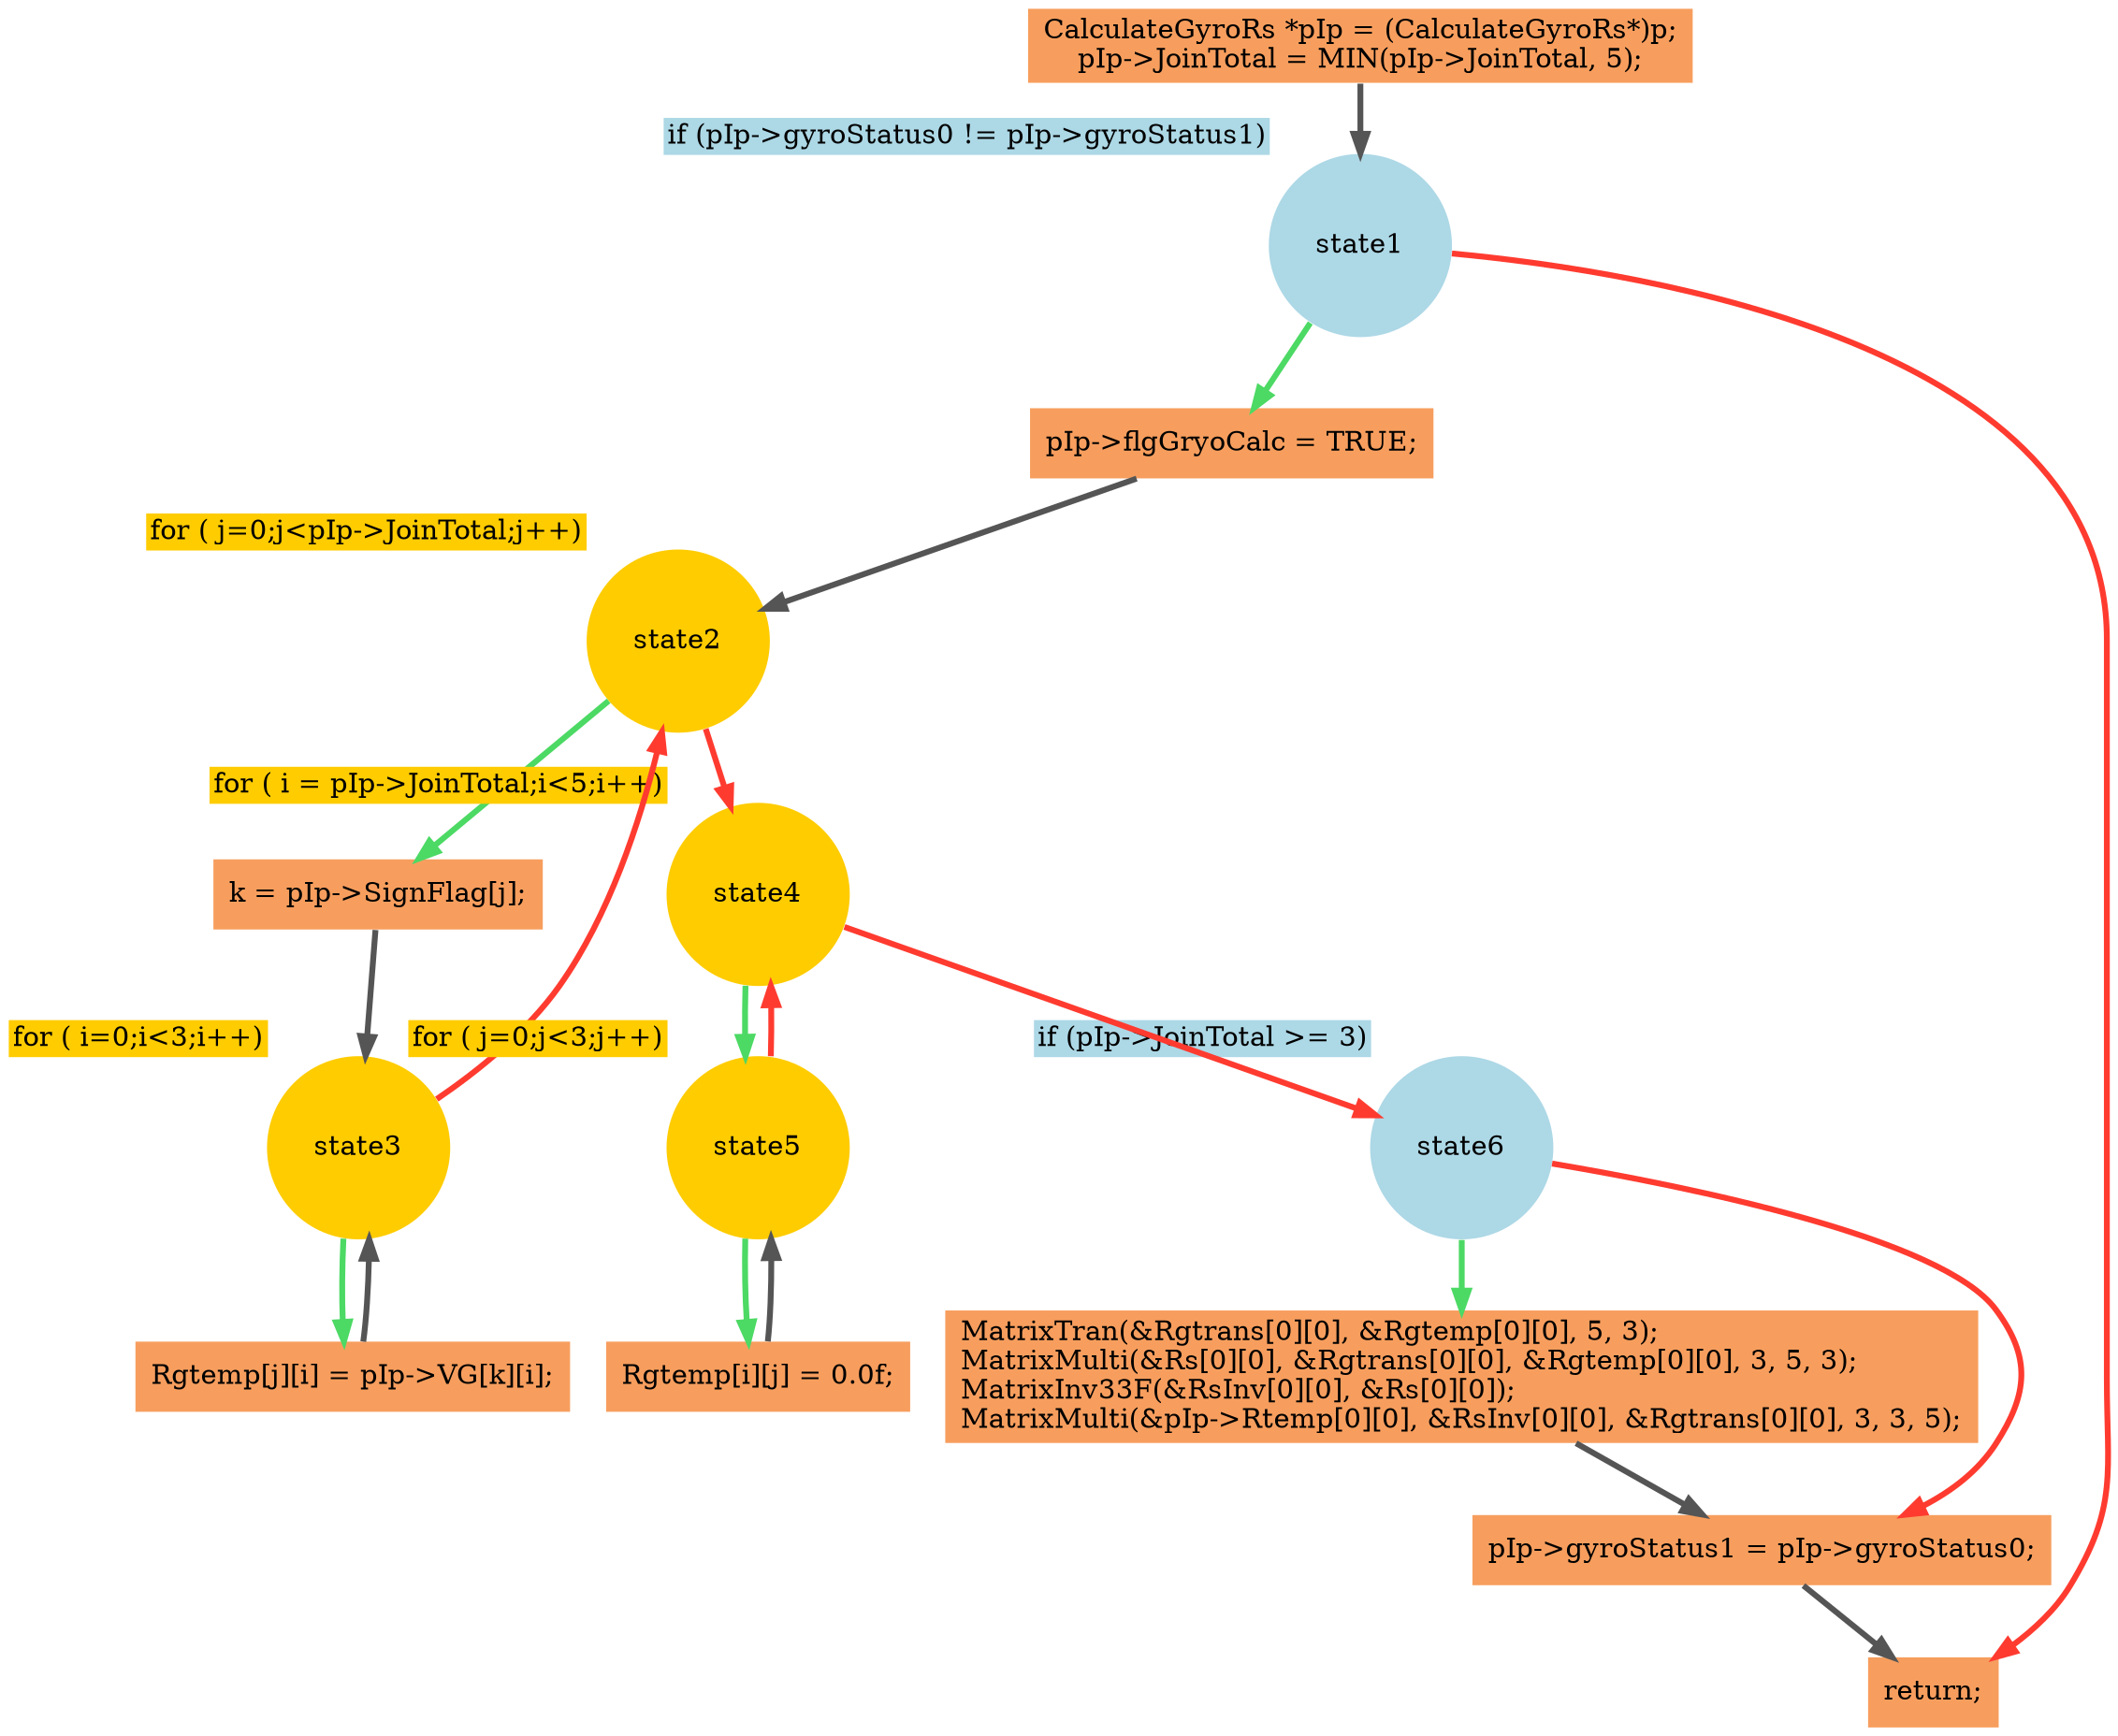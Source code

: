 digraph "FSM for 'CalculateGyroRsFun' function" {
Node0x1b32bf0 [shape=record, color=transparent, style=filled, fillcolor="#F79e5e", label="{CalculateGyroRs *pIp = (CalculateGyroRs*)p;\lpIp-&gt;JoinTotal = MIN(pIp-&gt;JoinTotal, 5);}"];
Node0x1b32bf1 [shape=circle, color=transparent, style=filled, fillcolor="#ADD8E6", label=state1, xlabel=<<TABLE BORDER="0" CELLBORDER="0" CELLSPACING="0"><TR><TD BGCOLOR="#ADD8E6" ALIGN="center">if (pIp-&gt;gyroStatus0 != pIp-&gt;gyroStatus1)</TD></TR></TABLE>>, fixedsize=true, width=1.3, height=1.3];
Node0x1b33c90 [shape=record, color=transparent, style=filled, fillcolor="#F79e5e", label="{pIp-&gt;flgGryoCalc = TRUE;}"];
Node0x1b342d1 [shape=circle, color=transparent, style=filled, fillcolor="#FFCC00", label=state2, xlabel=<<TABLE BORDER="0" CELLBORDER="0" CELLSPACING="0"><TR><TD BGCOLOR="#FFCC00" ALIGN="center">for ( j=0;j&lt;pIp-&gt;JoinTotal;j++)</TD></TR></TABLE>>, fixedsize=true, width=1.3, height=1.3];
Node0x1b34710 [shape=record, color=transparent, style=filled, fillcolor="#F79e5e", label="{k = pIp-&gt;SignFlag[j];}"];
Node0x1b34d81 [shape=circle, color=transparent, style=filled, fillcolor="#FFCC00", label=state3, xlabel=<<TABLE BORDER="0" CELLBORDER="0" CELLSPACING="0"><TR><TD BGCOLOR="#FFCC00" ALIGN="center">for ( i=0;i&lt;3;i++)</TD></TR></TABLE>>, fixedsize=true, width=1.3, height=1.3];
Node0x1b34fb0 [shape=record, color=transparent, style=filled, fillcolor="#F79e5e", label="{Rgtemp[j][i] = pIp-&gt;VG[k][i];}"];
Node0x1b371d1 [shape=circle, color=transparent, style=filled, fillcolor="#FFCC00", label=state4, xlabel=<<TABLE BORDER="0" CELLBORDER="0" CELLSPACING="0"><TR><TD BGCOLOR="#FFCC00" ALIGN="center">for ( i = pIp-&gt;JoinTotal;i&lt;5;i++)</TD></TR></TABLE>>, fixedsize=true, width=1.3, height=1.3];
Node0x1b37621 [shape=circle, color=transparent, style=filled, fillcolor="#FFCC00", label=state5, xlabel=<<TABLE BORDER="0" CELLBORDER="0" CELLSPACING="0"><TR><TD BGCOLOR="#FFCC00" ALIGN="center">for ( j=0;j&lt;3;j++)</TD></TR></TABLE>>, fixedsize=true, width=1.3, height=1.3];
Node0x1b37850 [shape=record, color=transparent, style=filled, fillcolor="#F79e5e", label="{Rgtemp[i][j] = 0.0f;}"];
Node0x1b37451 [shape=circle, color=transparent, style=filled, fillcolor="#ADD8E6", label=state6, xlabel=<<TABLE BORDER="0" CELLBORDER="0" CELLSPACING="0"><TR><TD BGCOLOR="#ADD8E6" ALIGN="center">if (pIp-&gt;JoinTotal &gt;= 3)</TD></TR></TABLE>>, fixedsize=true, width=1.3, height=1.3];
Node0x1b391e0 [shape=record, color=transparent, style=filled, fillcolor="#F79e5e", label="{MatrixTran(&amp;Rgtrans[0][0], &amp;Rgtemp[0][0], 5, 3);\lMatrixMulti(&amp;Rs[0][0], &amp;Rgtrans[0][0], &amp;Rgtemp[0][0], 3, 5, 3);\lMatrixInv33F(&amp;RsInv[0][0], &amp;Rs[0][0]);\lMatrixMulti(&amp;pIp-&gt;Rtemp[0][0], &amp;RsInv[0][0], &amp;Rgtrans[0][0], 3, 3, 5);}"];
Node0x1b39230 [shape=record, color=transparent, style=filled, fillcolor="#F79e5e", label="{pIp-&gt;gyroStatus1 = pIp-&gt;gyroStatus0;}"];
Node0x1b33ce0 [shape=record, color=transparent, style=filled, fillcolor="#F79e5e", label="{return;}"];
Node0x1b32bf0 -> Node0x1b32bf1 [penwidth=3, color="#555555"];
Node0x1b33c90 -> Node0x1b342d1 [penwidth=3, color="#555555"];
Node0x1b34710 -> Node0x1b34d81 [penwidth=3, color="#555555"];
Node0x1b34fb0 -> Node0x1b34d81 [penwidth=3, color="#555555"];
Node0x1b37850 -> Node0x1b37621 [penwidth=3, color="#555555"];
Node0x1b391e0 -> Node0x1b39230 [penwidth=3, color="#555555"];
Node0x1b39230 -> Node0x1b33ce0 [penwidth=3, color="#555555"];
Node0x1b32bf1 -> Node0x1b33c90 [color="#4CD964", penwidth=3];
Node0x1b32bf1 -> Node0x1b33ce0 [color="#FF3B30", penwidth=3];
Node0x1b342d1 -> Node0x1b34710 [color="#4CD964", penwidth=3];
Node0x1b342d1 -> Node0x1b371d1 [color="#FF3B30", penwidth=3];
Node0x1b34d81 -> Node0x1b34fb0 [color="#4CD964", penwidth=3];
Node0x1b34d81 -> Node0x1b342d1 [color="#FF3B30", penwidth=3];
Node0x1b371d1 -> Node0x1b37621 [color="#4CD964", penwidth=3];
Node0x1b371d1 -> Node0x1b37451 [color="#FF3B30", penwidth=3];
Node0x1b37621 -> Node0x1b37850 [color="#4CD964", penwidth=3];
Node0x1b37621 -> Node0x1b371d1 [color="#FF3B30", penwidth=3];
Node0x1b37451 -> Node0x1b391e0 [color="#4CD964", penwidth=3];
Node0x1b37451 -> Node0x1b39230 [color="#FF3B30", penwidth=3];
}
